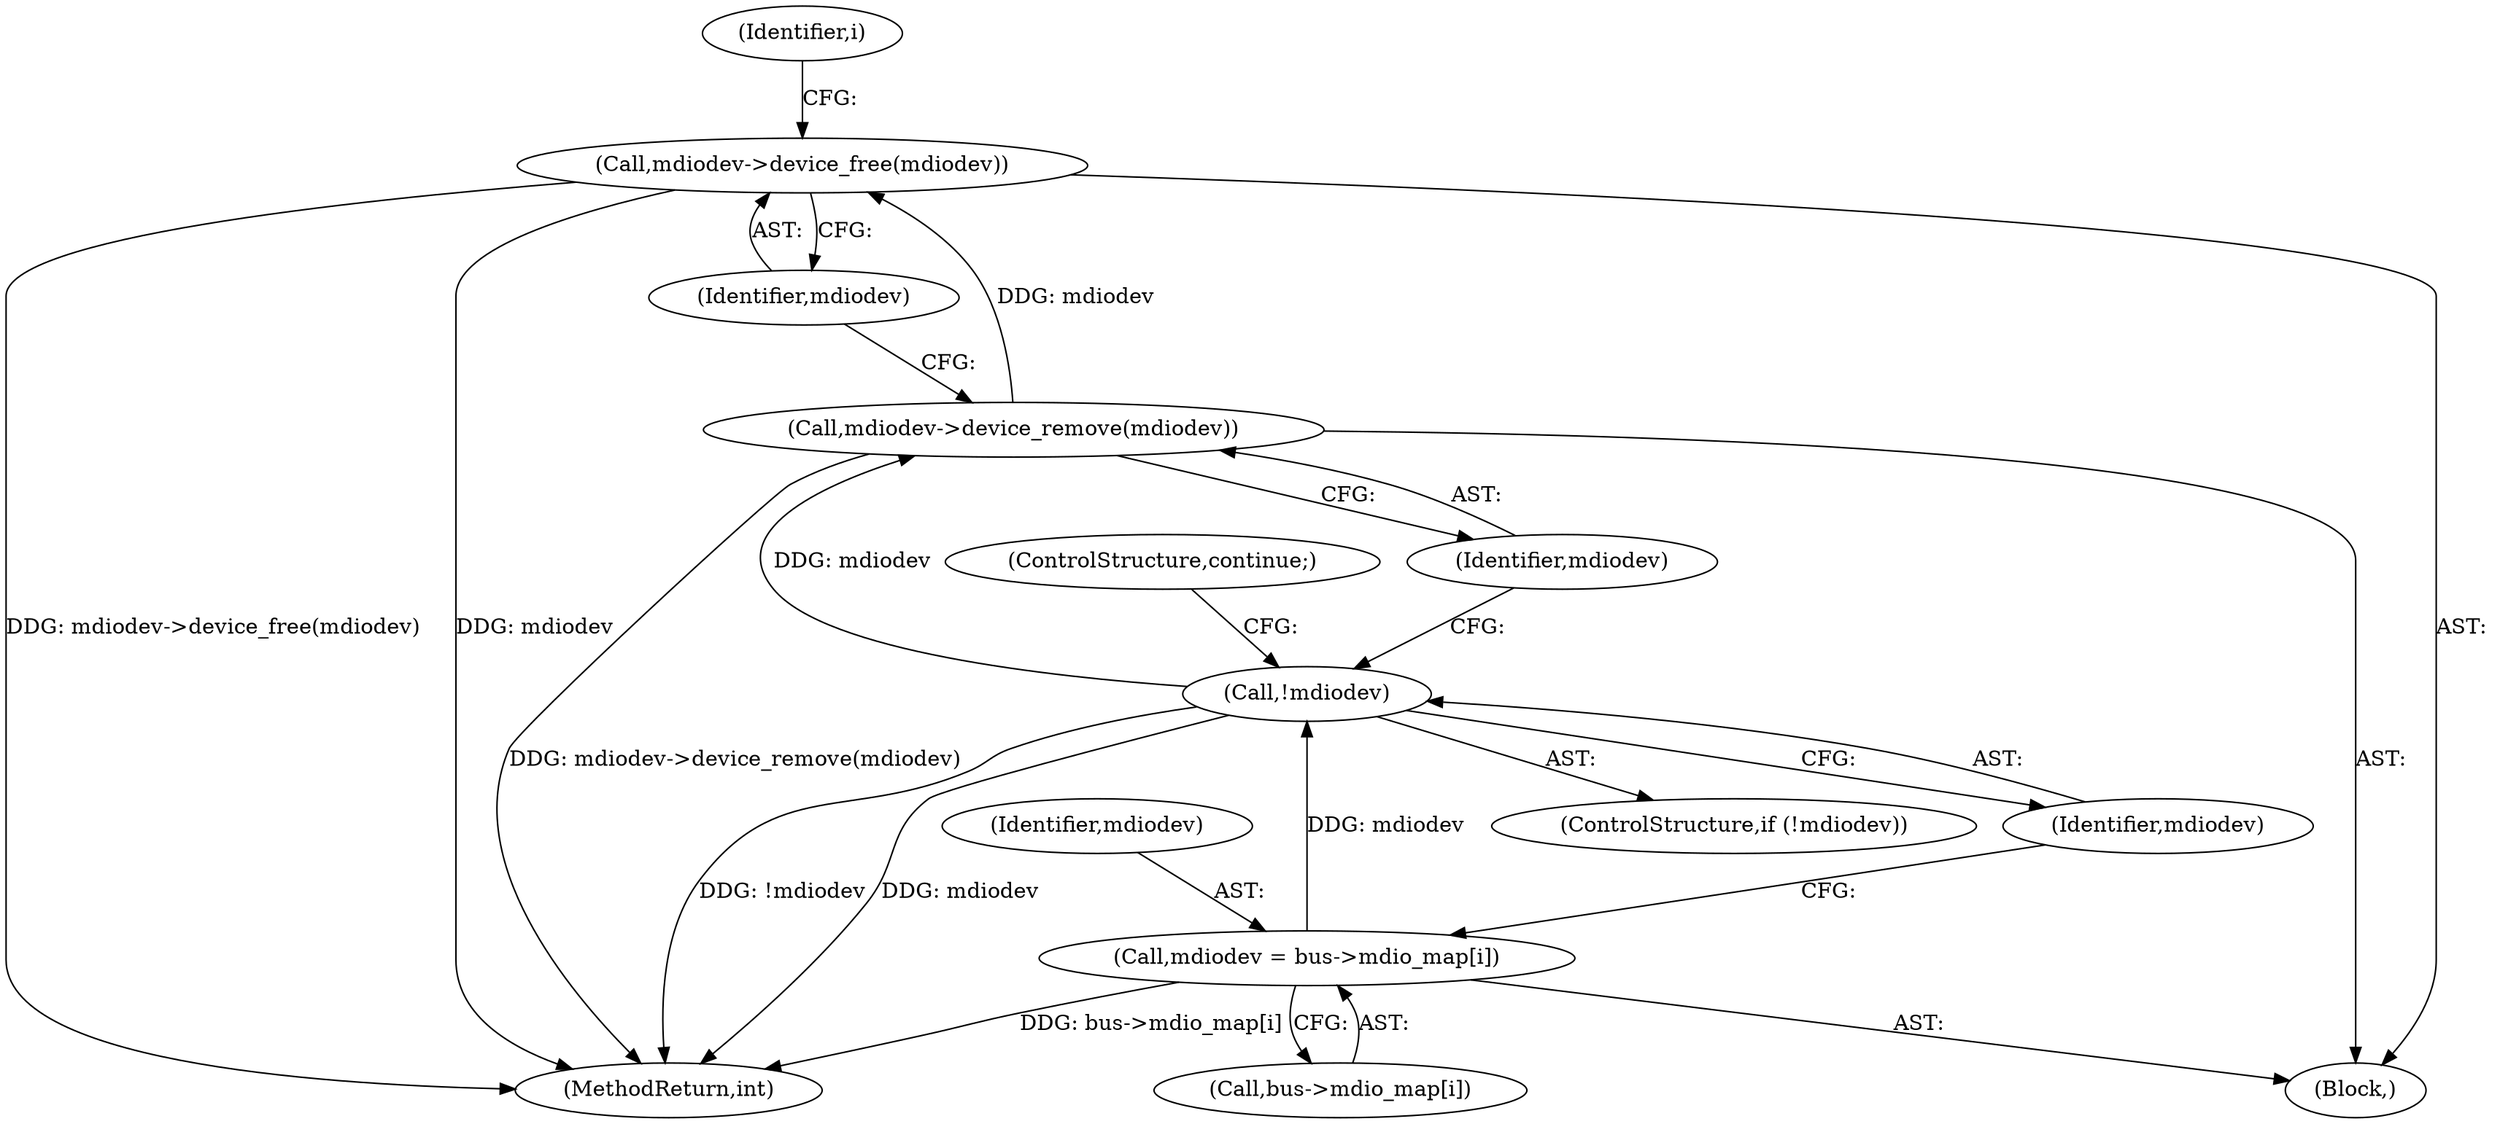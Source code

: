 digraph "0_linux_6ff7b060535e87c2ae14dd8548512abfdda528fb@API" {
"1000334" [label="(Call,mdiodev->device_free(mdiodev))"];
"1000332" [label="(Call,mdiodev->device_remove(mdiodev))"];
"1000329" [label="(Call,!mdiodev)"];
"1000321" [label="(Call,mdiodev = bus->mdio_map[i])"];
"1000320" [label="(Block,)"];
"1000332" [label="(Call,mdiodev->device_remove(mdiodev))"];
"1000333" [label="(Identifier,mdiodev)"];
"1000330" [label="(Identifier,mdiodev)"];
"1000323" [label="(Call,bus->mdio_map[i])"];
"1000321" [label="(Call,mdiodev = bus->mdio_map[i])"];
"1000328" [label="(ControlStructure,if (!mdiodev))"];
"1000322" [label="(Identifier,mdiodev)"];
"1000352" [label="(MethodReturn,int)"];
"1000334" [label="(Call,mdiodev->device_free(mdiodev))"];
"1000335" [label="(Identifier,mdiodev)"];
"1000329" [label="(Call,!mdiodev)"];
"1000318" [label="(Identifier,i)"];
"1000331" [label="(ControlStructure,continue;)"];
"1000334" -> "1000320"  [label="AST: "];
"1000334" -> "1000335"  [label="CFG: "];
"1000335" -> "1000334"  [label="AST: "];
"1000318" -> "1000334"  [label="CFG: "];
"1000334" -> "1000352"  [label="DDG: mdiodev->device_free(mdiodev)"];
"1000334" -> "1000352"  [label="DDG: mdiodev"];
"1000332" -> "1000334"  [label="DDG: mdiodev"];
"1000332" -> "1000320"  [label="AST: "];
"1000332" -> "1000333"  [label="CFG: "];
"1000333" -> "1000332"  [label="AST: "];
"1000335" -> "1000332"  [label="CFG: "];
"1000332" -> "1000352"  [label="DDG: mdiodev->device_remove(mdiodev)"];
"1000329" -> "1000332"  [label="DDG: mdiodev"];
"1000329" -> "1000328"  [label="AST: "];
"1000329" -> "1000330"  [label="CFG: "];
"1000330" -> "1000329"  [label="AST: "];
"1000331" -> "1000329"  [label="CFG: "];
"1000333" -> "1000329"  [label="CFG: "];
"1000329" -> "1000352"  [label="DDG: !mdiodev"];
"1000329" -> "1000352"  [label="DDG: mdiodev"];
"1000321" -> "1000329"  [label="DDG: mdiodev"];
"1000321" -> "1000320"  [label="AST: "];
"1000321" -> "1000323"  [label="CFG: "];
"1000322" -> "1000321"  [label="AST: "];
"1000323" -> "1000321"  [label="AST: "];
"1000330" -> "1000321"  [label="CFG: "];
"1000321" -> "1000352"  [label="DDG: bus->mdio_map[i]"];
}
